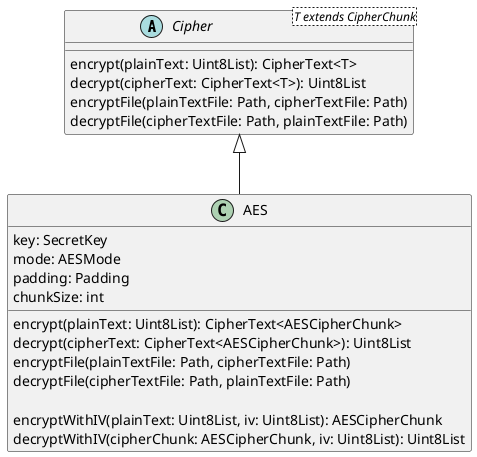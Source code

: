@startuml aes_classes

abstract class Cipher<T extends CipherChunk> {
    encrypt(plainText: Uint8List): CipherText<T>
    decrypt(cipherText: CipherText<T>): Uint8List
    encryptFile(plainTextFile: Path, cipherTextFile: Path)
    decryptFile(cipherTextFile: Path, plainTextFile: Path)
}

class AES extends Cipher {
    key: SecretKey
    mode: AESMode
    padding: Padding
    chunkSize: int

    encrypt(plainText: Uint8List): CipherText<AESCipherChunk>
    decrypt(cipherText: CipherText<AESCipherChunk>): Uint8List
    encryptFile(plainTextFile: Path, cipherTextFile: Path)
    decryptFile(cipherTextFile: Path, plainTextFile: Path)

    encryptWithIV(plainText: Uint8List, iv: Uint8List): AESCipherChunk
    decryptWithIV(cipherChunk: AESCipherChunk, iv: Uint8List): Uint8List
}

@enduml